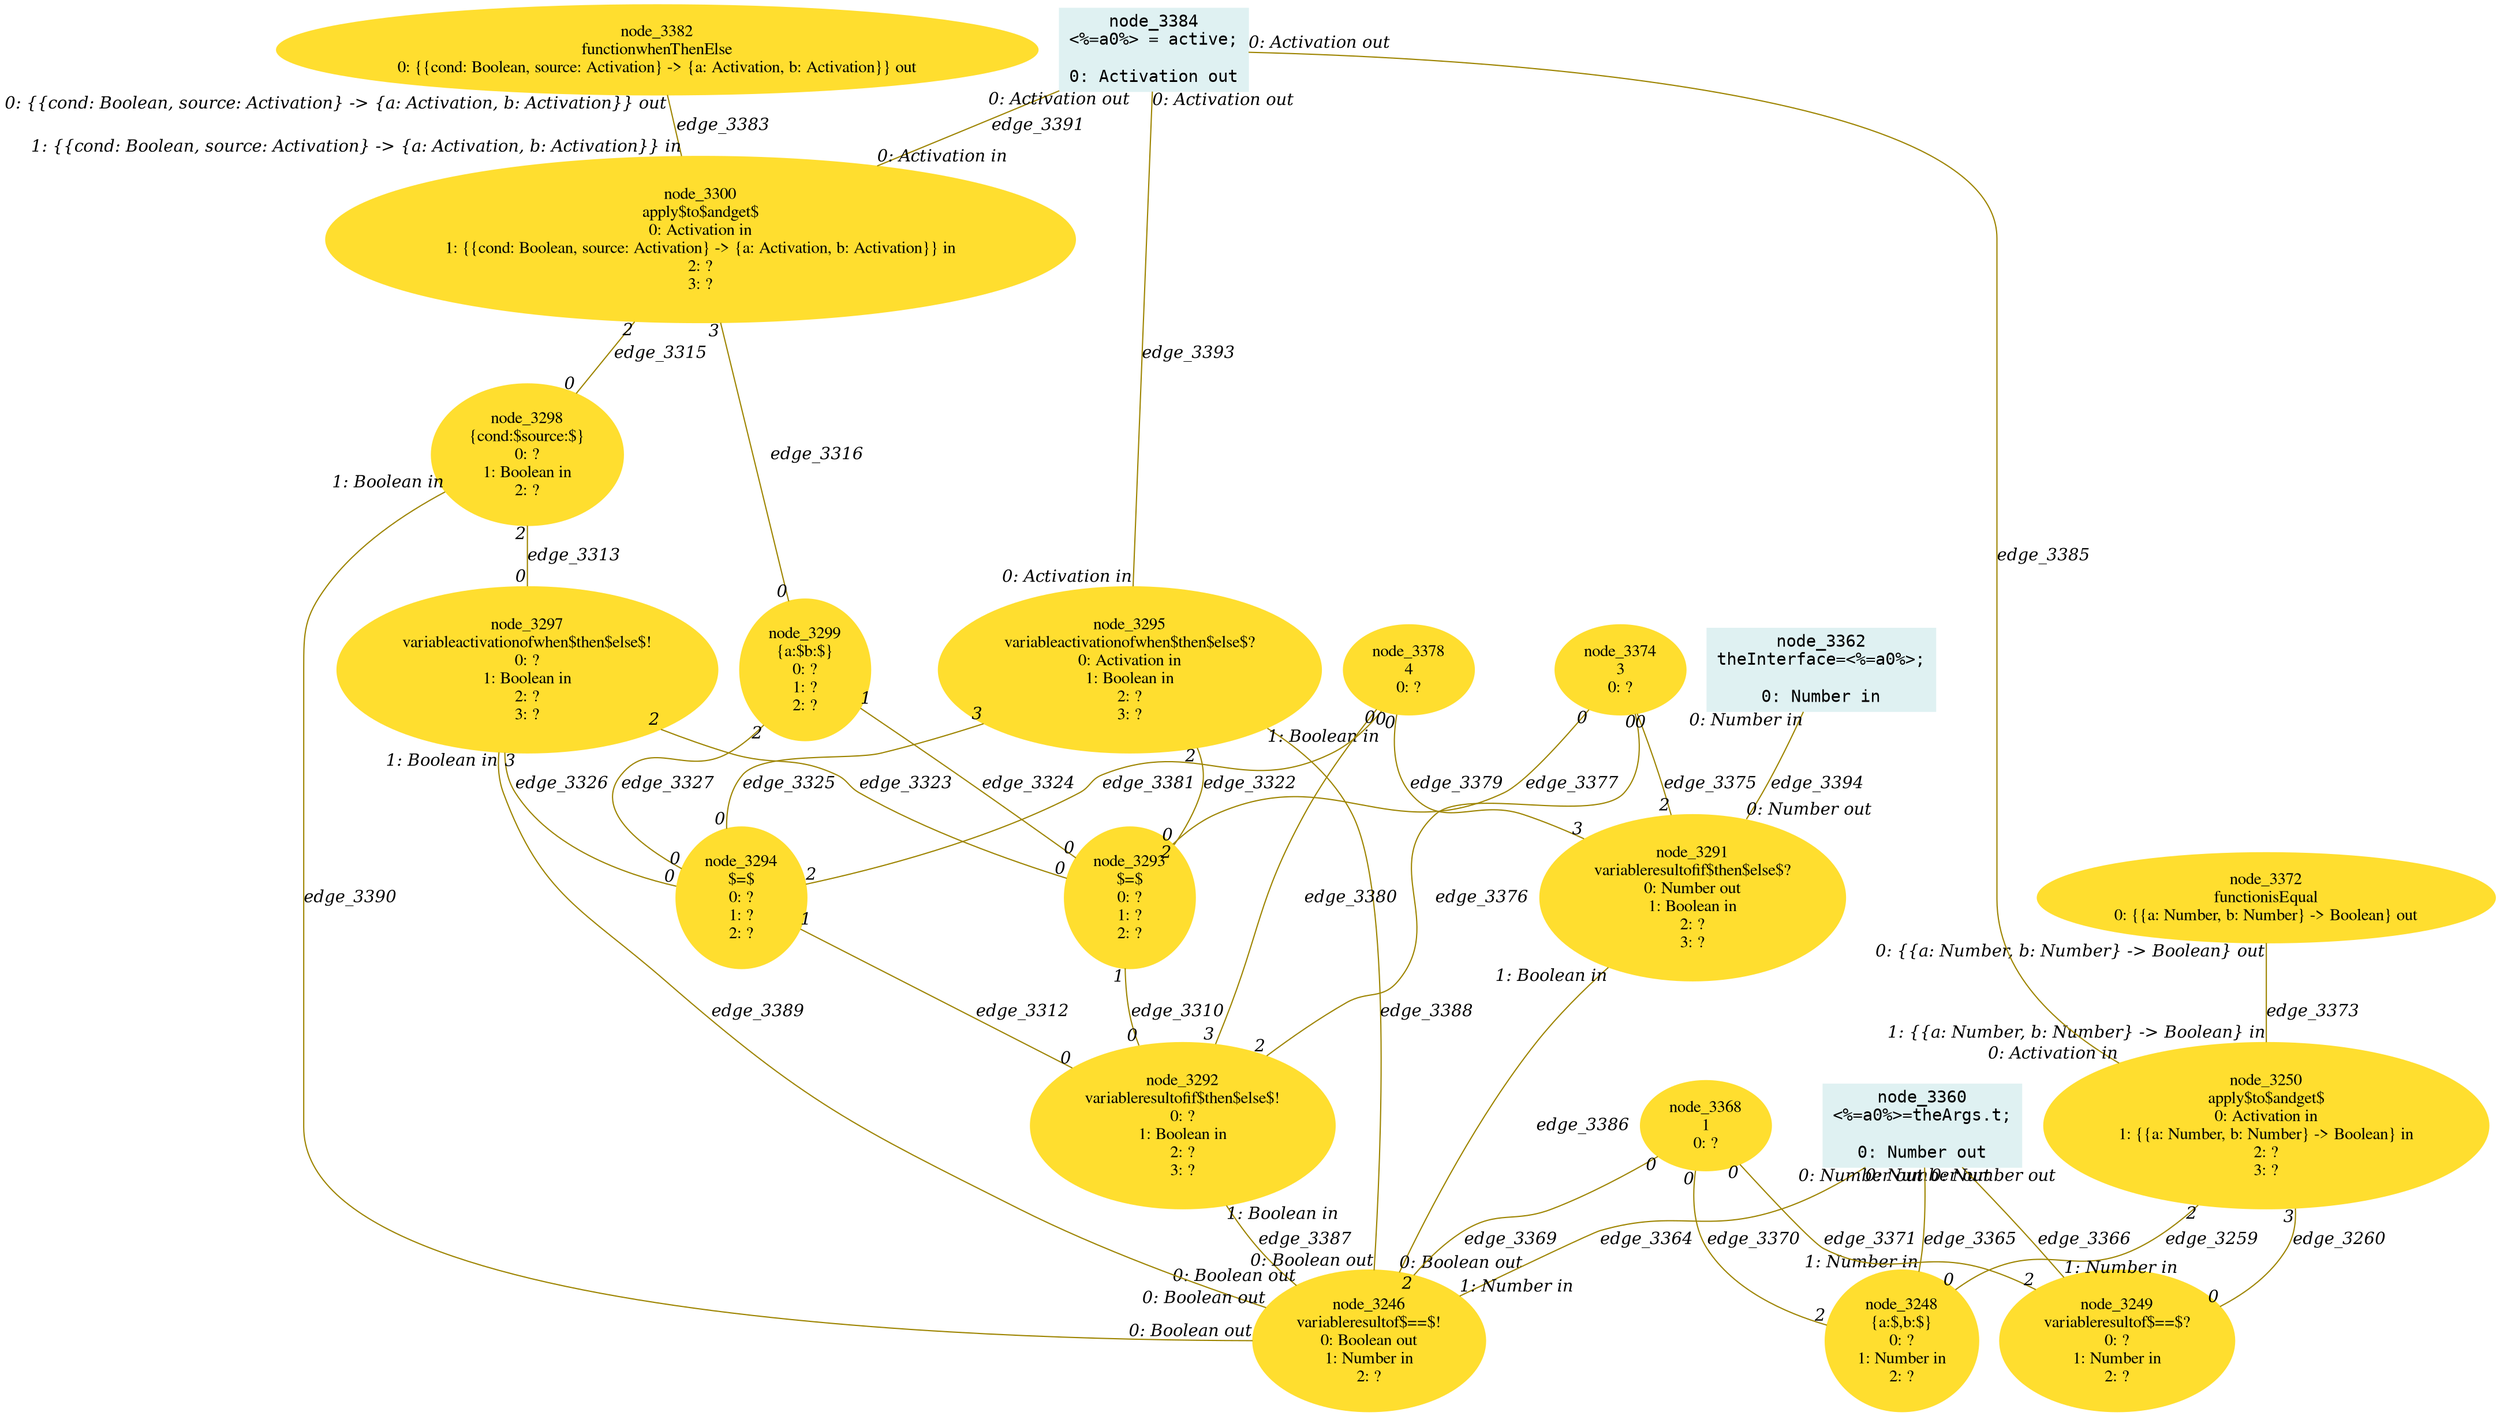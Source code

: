 digraph g{node_3246 [shape="ellipse", style="filled", color="#ffde2f", fontname="Times", label="node_3246
variableresultof$==$!
0: Boolean out
1: Number in
2: ?" ]
node_3248 [shape="ellipse", style="filled", color="#ffde2f", fontname="Times", label="node_3248
{a:$,b:$}
0: ?
1: Number in
2: ?" ]
node_3249 [shape="ellipse", style="filled", color="#ffde2f", fontname="Times", label="node_3249
variableresultof$==$?
0: ?
1: Number in
2: ?" ]
node_3250 [shape="ellipse", style="filled", color="#ffde2f", fontname="Times", label="node_3250
apply$to$andget$
0: Activation in
1: {{a: Number, b: Number} -> Boolean} in
2: ?
3: ?" ]
node_3291 [shape="ellipse", style="filled", color="#ffde2f", fontname="Times", label="node_3291
variableresultofif$then$else$?
0: Number out
1: Boolean in
2: ?
3: ?" ]
node_3292 [shape="ellipse", style="filled", color="#ffde2f", fontname="Times", label="node_3292
variableresultofif$then$else$!
0: ?
1: Boolean in
2: ?
3: ?" ]
node_3293 [shape="ellipse", style="filled", color="#ffde2f", fontname="Times", label="node_3293
$=$
0: ?
1: ?
2: ?" ]
node_3294 [shape="ellipse", style="filled", color="#ffde2f", fontname="Times", label="node_3294
$=$
0: ?
1: ?
2: ?" ]
node_3295 [shape="ellipse", style="filled", color="#ffde2f", fontname="Times", label="node_3295
variableactivationofwhen$then$else$?
0: Activation in
1: Boolean in
2: ?
3: ?" ]
node_3297 [shape="ellipse", style="filled", color="#ffde2f", fontname="Times", label="node_3297
variableactivationofwhen$then$else$!
0: ?
1: Boolean in
2: ?
3: ?" ]
node_3298 [shape="ellipse", style="filled", color="#ffde2f", fontname="Times", label="node_3298
{cond:$source:$}
0: ?
1: Boolean in
2: ?" ]
node_3299 [shape="ellipse", style="filled", color="#ffde2f", fontname="Times", label="node_3299
{a:$b:$}
0: ?
1: ?
2: ?" ]
node_3300 [shape="ellipse", style="filled", color="#ffde2f", fontname="Times", label="node_3300
apply$to$andget$
0: Activation in
1: {{cond: Boolean, source: Activation} -> {a: Activation, b: Activation}} in
2: ?
3: ?" ]
node_3360 [shape="box", style="filled", color="#dff1f2", fontname="Courier", label="node_3360
<%=a0%>=theArgs.t;

0: Number out" ]
node_3362 [shape="box", style="filled", color="#dff1f2", fontname="Courier", label="node_3362
theInterface=<%=a0%>;

0: Number in" ]
node_3368 [shape="ellipse", style="filled", color="#ffde2f", fontname="Times", label="node_3368
1
0: ?" ]
node_3372 [shape="ellipse", style="filled", color="#ffde2f", fontname="Times", label="node_3372
functionisEqual
0: {{a: Number, b: Number} -> Boolean} out" ]
node_3374 [shape="ellipse", style="filled", color="#ffde2f", fontname="Times", label="node_3374
3
0: ?" ]
node_3378 [shape="ellipse", style="filled", color="#ffde2f", fontname="Times", label="node_3378
4
0: ?" ]
node_3382 [shape="ellipse", style="filled", color="#ffde2f", fontname="Times", label="node_3382
functionwhenThenElse
0: {{cond: Boolean, source: Activation} -> {a: Activation, b: Activation}} out" ]
node_3384 [shape="box", style="filled", color="#dff1f2", fontname="Courier", label="node_3384
<%=a0%> = active;

0: Activation out" ]
node_3250 -> node_3248 [dir=none, arrowHead=none, fontname="Times-Italic", arrowsize=1, color="#9d8400", label="edge_3259",  headlabel="0", taillabel="2" ]
node_3250 -> node_3249 [dir=none, arrowHead=none, fontname="Times-Italic", arrowsize=1, color="#9d8400", label="edge_3260",  headlabel="0", taillabel="3" ]
node_3293 -> node_3292 [dir=none, arrowHead=none, fontname="Times-Italic", arrowsize=1, color="#9d8400", label="edge_3310",  headlabel="0", taillabel="1" ]
node_3294 -> node_3292 [dir=none, arrowHead=none, fontname="Times-Italic", arrowsize=1, color="#9d8400", label="edge_3312",  headlabel="0", taillabel="1" ]
node_3298 -> node_3297 [dir=none, arrowHead=none, fontname="Times-Italic", arrowsize=1, color="#9d8400", label="edge_3313",  headlabel="0", taillabel="2" ]
node_3300 -> node_3298 [dir=none, arrowHead=none, fontname="Times-Italic", arrowsize=1, color="#9d8400", label="edge_3315",  headlabel="0", taillabel="2" ]
node_3300 -> node_3299 [dir=none, arrowHead=none, fontname="Times-Italic", arrowsize=1, color="#9d8400", label="edge_3316",  headlabel="0", taillabel="3" ]
node_3295 -> node_3293 [dir=none, arrowHead=none, fontname="Times-Italic", arrowsize=1, color="#9d8400", label="edge_3322",  headlabel="0", taillabel="2" ]
node_3297 -> node_3293 [dir=none, arrowHead=none, fontname="Times-Italic", arrowsize=1, color="#9d8400", label="edge_3323",  headlabel="0", taillabel="2" ]
node_3299 -> node_3293 [dir=none, arrowHead=none, fontname="Times-Italic", arrowsize=1, color="#9d8400", label="edge_3324",  headlabel="0", taillabel="1" ]
node_3295 -> node_3294 [dir=none, arrowHead=none, fontname="Times-Italic", arrowsize=1, color="#9d8400", label="edge_3325",  headlabel="0", taillabel="3" ]
node_3297 -> node_3294 [dir=none, arrowHead=none, fontname="Times-Italic", arrowsize=1, color="#9d8400", label="edge_3326",  headlabel="0", taillabel="3" ]
node_3299 -> node_3294 [dir=none, arrowHead=none, fontname="Times-Italic", arrowsize=1, color="#9d8400", label="edge_3327",  headlabel="0", taillabel="2" ]
node_3360 -> node_3246 [dir=none, arrowHead=none, fontname="Times-Italic", arrowsize=1, color="#9d8400", label="edge_3364",  headlabel="1: Number in", taillabel="0: Number out" ]
node_3360 -> node_3248 [dir=none, arrowHead=none, fontname="Times-Italic", arrowsize=1, color="#9d8400", label="edge_3365",  headlabel="1: Number in", taillabel="0: Number out" ]
node_3360 -> node_3249 [dir=none, arrowHead=none, fontname="Times-Italic", arrowsize=1, color="#9d8400", label="edge_3366",  headlabel="1: Number in", taillabel="0: Number out" ]
node_3368 -> node_3246 [dir=none, arrowHead=none, fontname="Times-Italic", arrowsize=1, color="#9d8400", label="edge_3369",  headlabel="2", taillabel="0" ]
node_3368 -> node_3248 [dir=none, arrowHead=none, fontname="Times-Italic", arrowsize=1, color="#9d8400", label="edge_3370",  headlabel="2", taillabel="0" ]
node_3368 -> node_3249 [dir=none, arrowHead=none, fontname="Times-Italic", arrowsize=1, color="#9d8400", label="edge_3371",  headlabel="2", taillabel="0" ]
node_3372 -> node_3250 [dir=none, arrowHead=none, fontname="Times-Italic", arrowsize=1, color="#9d8400", label="edge_3373",  headlabel="1: {{a: Number, b: Number} -> Boolean} in", taillabel="0: {{a: Number, b: Number} -> Boolean} out" ]
node_3374 -> node_3291 [dir=none, arrowHead=none, fontname="Times-Italic", arrowsize=1, color="#9d8400", label="edge_3375",  headlabel="2", taillabel="0" ]
node_3374 -> node_3292 [dir=none, arrowHead=none, fontname="Times-Italic", arrowsize=1, color="#9d8400", label="edge_3376",  headlabel="2", taillabel="0" ]
node_3374 -> node_3293 [dir=none, arrowHead=none, fontname="Times-Italic", arrowsize=1, color="#9d8400", label="edge_3377",  headlabel="2", taillabel="0" ]
node_3378 -> node_3291 [dir=none, arrowHead=none, fontname="Times-Italic", arrowsize=1, color="#9d8400", label="edge_3379",  headlabel="3", taillabel="0" ]
node_3378 -> node_3292 [dir=none, arrowHead=none, fontname="Times-Italic", arrowsize=1, color="#9d8400", label="edge_3380",  headlabel="3", taillabel="0" ]
node_3378 -> node_3294 [dir=none, arrowHead=none, fontname="Times-Italic", arrowsize=1, color="#9d8400", label="edge_3381",  headlabel="2", taillabel="0" ]
node_3382 -> node_3300 [dir=none, arrowHead=none, fontname="Times-Italic", arrowsize=1, color="#9d8400", label="edge_3383",  headlabel="1: {{cond: Boolean, source: Activation} -> {a: Activation, b: Activation}} in", taillabel="0: {{cond: Boolean, source: Activation} -> {a: Activation, b: Activation}} out" ]
node_3384 -> node_3250 [dir=none, arrowHead=none, fontname="Times-Italic", arrowsize=1, color="#9d8400", label="edge_3385",  headlabel="0: Activation in", taillabel="0: Activation out" ]
node_3291 -> node_3246 [dir=none, arrowHead=none, fontname="Times-Italic", arrowsize=1, color="#9d8400", label="edge_3386",  headlabel="0: Boolean out", taillabel="1: Boolean in" ]
node_3292 -> node_3246 [dir=none, arrowHead=none, fontname="Times-Italic", arrowsize=1, color="#9d8400", label="edge_3387",  headlabel="0: Boolean out", taillabel="1: Boolean in" ]
node_3295 -> node_3246 [dir=none, arrowHead=none, fontname="Times-Italic", arrowsize=1, color="#9d8400", label="edge_3388",  headlabel="0: Boolean out", taillabel="1: Boolean in" ]
node_3297 -> node_3246 [dir=none, arrowHead=none, fontname="Times-Italic", arrowsize=1, color="#9d8400", label="edge_3389",  headlabel="0: Boolean out", taillabel="1: Boolean in" ]
node_3298 -> node_3246 [dir=none, arrowHead=none, fontname="Times-Italic", arrowsize=1, color="#9d8400", label="edge_3390",  headlabel="0: Boolean out", taillabel="1: Boolean in" ]
node_3384 -> node_3300 [dir=none, arrowHead=none, fontname="Times-Italic", arrowsize=1, color="#9d8400", label="edge_3391",  headlabel="0: Activation in", taillabel="0: Activation out" ]
node_3384 -> node_3295 [dir=none, arrowHead=none, fontname="Times-Italic", arrowsize=1, color="#9d8400", label="edge_3393",  headlabel="0: Activation in", taillabel="0: Activation out" ]
node_3362 -> node_3291 [dir=none, arrowHead=none, fontname="Times-Italic", arrowsize=1, color="#9d8400", label="edge_3394",  headlabel="0: Number out", taillabel="0: Number in" ]
}
